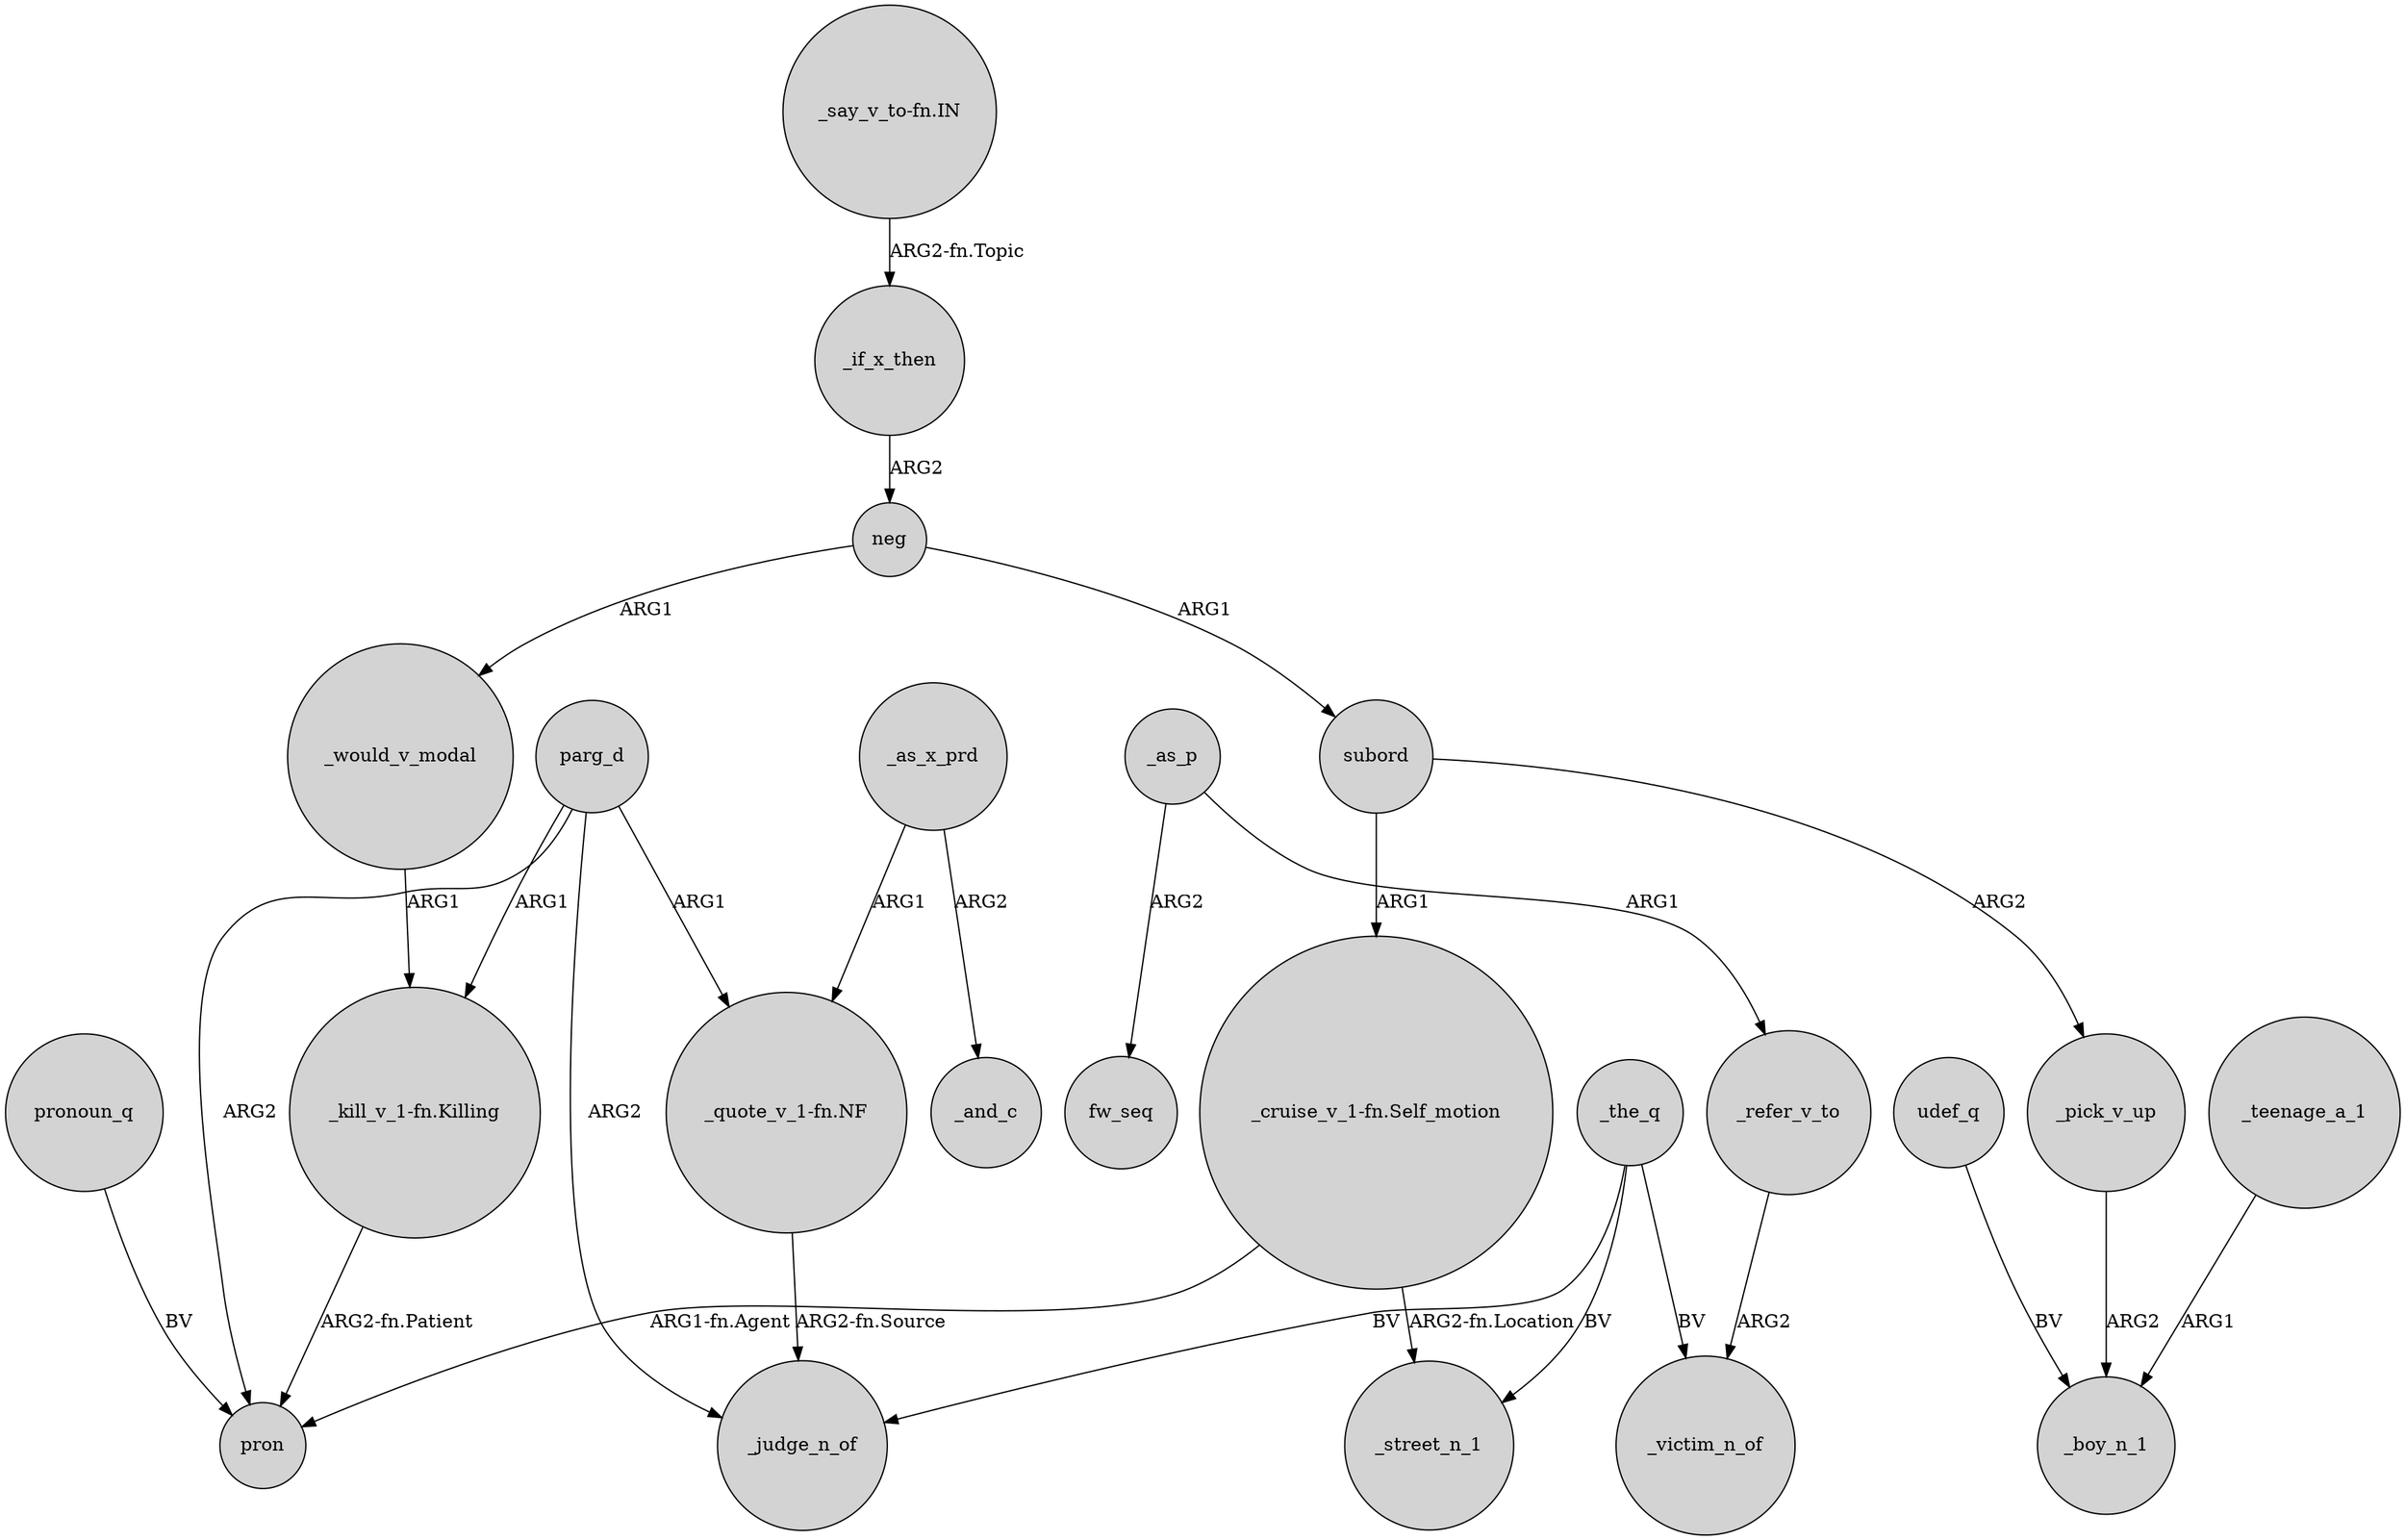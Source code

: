 digraph {
	node [shape=circle style=filled]
	neg -> _would_v_modal [label=ARG1]
	"_kill_v_1-fn.Killing" -> pron [label="ARG2-fn.Patient"]
	"_say_v_to-fn.IN" -> _if_x_then [label="ARG2-fn.Topic"]
	subord -> "_cruise_v_1-fn.Self_motion" [label=ARG1]
	"_cruise_v_1-fn.Self_motion" -> _street_n_1 [label="ARG2-fn.Location"]
	parg_d -> "_kill_v_1-fn.Killing" [label=ARG1]
	_would_v_modal -> "_kill_v_1-fn.Killing" [label=ARG1]
	_as_p -> _refer_v_to [label=ARG1]
	_the_q -> _victim_n_of [label=BV]
	_pick_v_up -> _boy_n_1 [label=ARG2]
	parg_d -> pron [label=ARG2]
	_if_x_then -> neg [label=ARG2]
	parg_d -> "_quote_v_1-fn.NF" [label=ARG1]
	_as_p -> fw_seq [label=ARG2]
	_the_q -> _street_n_1 [label=BV]
	pronoun_q -> pron [label=BV]
	_as_x_prd -> "_quote_v_1-fn.NF" [label=ARG1]
	"_cruise_v_1-fn.Self_motion" -> pron [label="ARG1-fn.Agent"]
	_refer_v_to -> _victim_n_of [label=ARG2]
	parg_d -> _judge_n_of [label=ARG2]
	subord -> _pick_v_up [label=ARG2]
	_teenage_a_1 -> _boy_n_1 [label=ARG1]
	_the_q -> _judge_n_of [label=BV]
	neg -> subord [label=ARG1]
	"_quote_v_1-fn.NF" -> _judge_n_of [label="ARG2-fn.Source"]
	udef_q -> _boy_n_1 [label=BV]
	_as_x_prd -> _and_c [label=ARG2]
}
